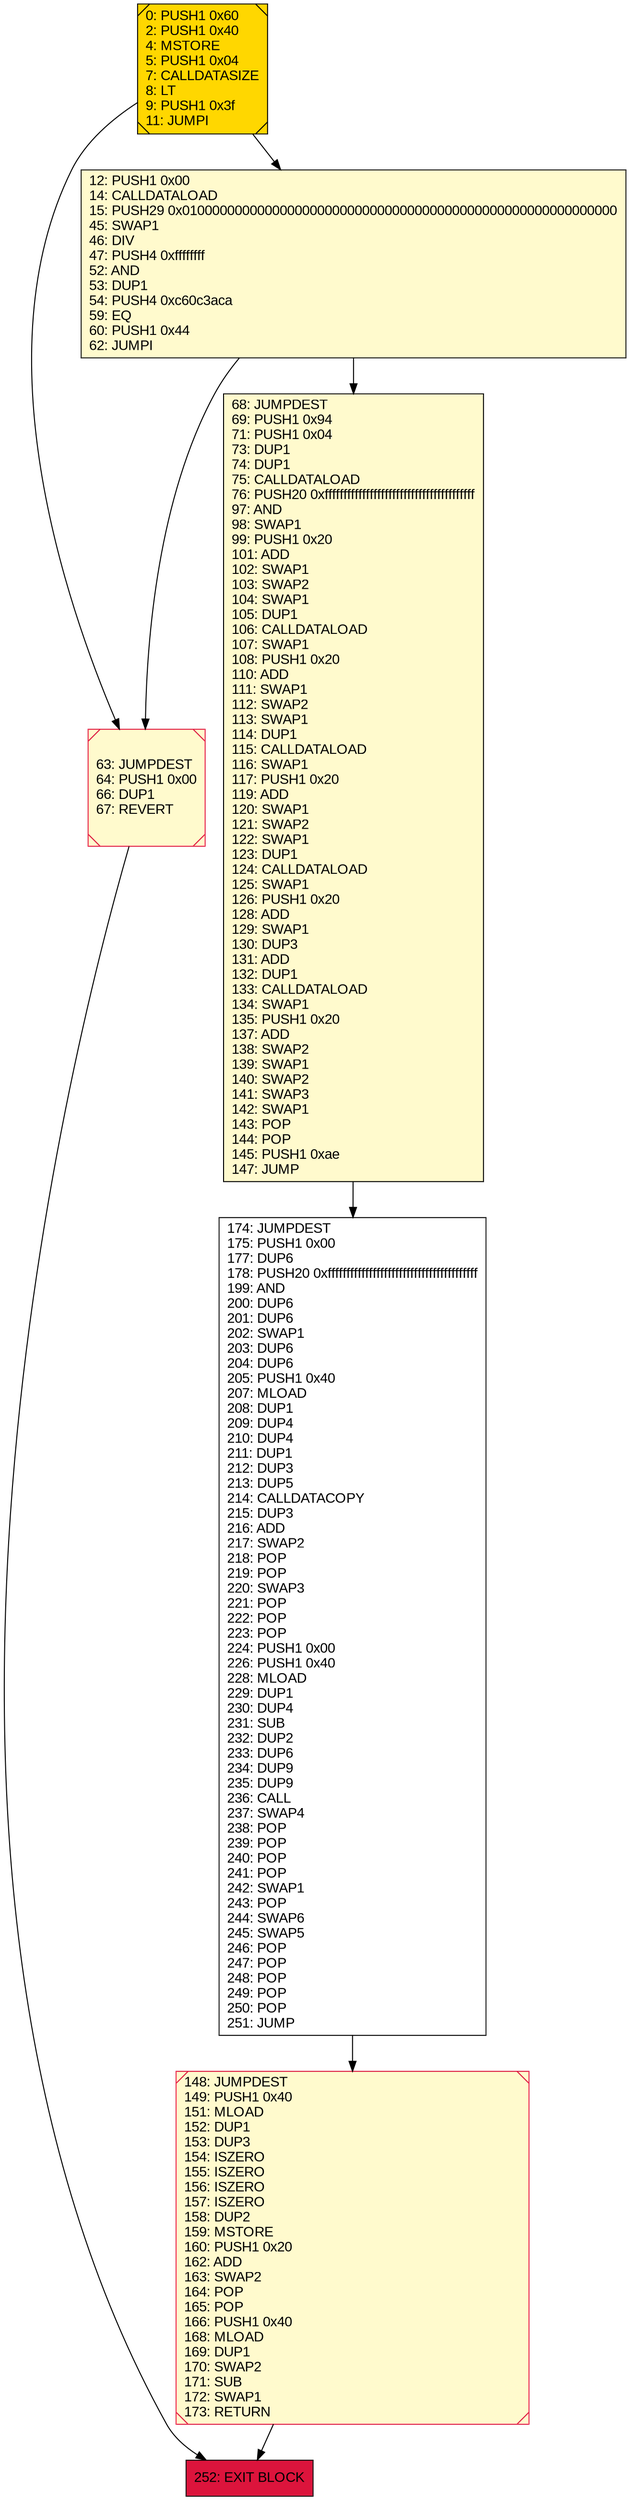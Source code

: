digraph G {
bgcolor=transparent rankdir=UD;
node [shape=box style=filled color=black fillcolor=white fontname=arial fontcolor=black];
148 [label="148: JUMPDEST\l149: PUSH1 0x40\l151: MLOAD\l152: DUP1\l153: DUP3\l154: ISZERO\l155: ISZERO\l156: ISZERO\l157: ISZERO\l158: DUP2\l159: MSTORE\l160: PUSH1 0x20\l162: ADD\l163: SWAP2\l164: POP\l165: POP\l166: PUSH1 0x40\l168: MLOAD\l169: DUP1\l170: SWAP2\l171: SUB\l172: SWAP1\l173: RETURN\l" fillcolor=lemonchiffon shape=Msquare color=crimson ];
63 [label="63: JUMPDEST\l64: PUSH1 0x00\l66: DUP1\l67: REVERT\l" fillcolor=lemonchiffon shape=Msquare color=crimson ];
12 [label="12: PUSH1 0x00\l14: CALLDATALOAD\l15: PUSH29 0x0100000000000000000000000000000000000000000000000000000000\l45: SWAP1\l46: DIV\l47: PUSH4 0xffffffff\l52: AND\l53: DUP1\l54: PUSH4 0xc60c3aca\l59: EQ\l60: PUSH1 0x44\l62: JUMPI\l" fillcolor=lemonchiffon ];
68 [label="68: JUMPDEST\l69: PUSH1 0x94\l71: PUSH1 0x04\l73: DUP1\l74: DUP1\l75: CALLDATALOAD\l76: PUSH20 0xffffffffffffffffffffffffffffffffffffffff\l97: AND\l98: SWAP1\l99: PUSH1 0x20\l101: ADD\l102: SWAP1\l103: SWAP2\l104: SWAP1\l105: DUP1\l106: CALLDATALOAD\l107: SWAP1\l108: PUSH1 0x20\l110: ADD\l111: SWAP1\l112: SWAP2\l113: SWAP1\l114: DUP1\l115: CALLDATALOAD\l116: SWAP1\l117: PUSH1 0x20\l119: ADD\l120: SWAP1\l121: SWAP2\l122: SWAP1\l123: DUP1\l124: CALLDATALOAD\l125: SWAP1\l126: PUSH1 0x20\l128: ADD\l129: SWAP1\l130: DUP3\l131: ADD\l132: DUP1\l133: CALLDATALOAD\l134: SWAP1\l135: PUSH1 0x20\l137: ADD\l138: SWAP2\l139: SWAP1\l140: SWAP2\l141: SWAP3\l142: SWAP1\l143: POP\l144: POP\l145: PUSH1 0xae\l147: JUMP\l" fillcolor=lemonchiffon ];
252 [label="252: EXIT BLOCK\l" fillcolor=crimson ];
174 [label="174: JUMPDEST\l175: PUSH1 0x00\l177: DUP6\l178: PUSH20 0xffffffffffffffffffffffffffffffffffffffff\l199: AND\l200: DUP6\l201: DUP6\l202: SWAP1\l203: DUP6\l204: DUP6\l205: PUSH1 0x40\l207: MLOAD\l208: DUP1\l209: DUP4\l210: DUP4\l211: DUP1\l212: DUP3\l213: DUP5\l214: CALLDATACOPY\l215: DUP3\l216: ADD\l217: SWAP2\l218: POP\l219: POP\l220: SWAP3\l221: POP\l222: POP\l223: POP\l224: PUSH1 0x00\l226: PUSH1 0x40\l228: MLOAD\l229: DUP1\l230: DUP4\l231: SUB\l232: DUP2\l233: DUP6\l234: DUP9\l235: DUP9\l236: CALL\l237: SWAP4\l238: POP\l239: POP\l240: POP\l241: POP\l242: SWAP1\l243: POP\l244: SWAP6\l245: SWAP5\l246: POP\l247: POP\l248: POP\l249: POP\l250: POP\l251: JUMP\l" ];
0 [label="0: PUSH1 0x60\l2: PUSH1 0x40\l4: MSTORE\l5: PUSH1 0x04\l7: CALLDATASIZE\l8: LT\l9: PUSH1 0x3f\l11: JUMPI\l" fillcolor=lemonchiffon shape=Msquare fillcolor=gold ];
12 -> 68;
12 -> 63;
0 -> 63;
148 -> 252;
0 -> 12;
174 -> 148;
63 -> 252;
68 -> 174;
}